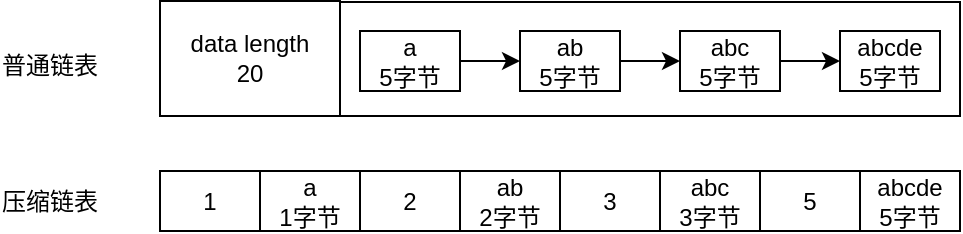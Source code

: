 <mxfile version="14.9.1" type="github">
  <diagram id="nXxsTb5pUo6OU0HRmB2k" name="第 1 页">
    <mxGraphModel dx="633" dy="225" grid="1" gridSize="10" guides="1" tooltips="1" connect="1" arrows="1" fold="1" page="1" pageScale="1" pageWidth="827" pageHeight="1169" math="0" shadow="0">
      <root>
        <mxCell id="0" />
        <mxCell id="1" parent="0" />
        <mxCell id="tvaraqb33DuimbQQaBJ7-13" value="" style="rounded=0;whiteSpace=wrap;html=1;" vertex="1" parent="1">
          <mxGeometry x="230" y="53" width="310" height="57" as="geometry" />
        </mxCell>
        <mxCell id="tvaraqb33DuimbQQaBJ7-5" style="edgeStyle=orthogonalEdgeStyle;rounded=0;orthogonalLoop=1;jettySize=auto;html=1;exitX=1;exitY=0.5;exitDx=0;exitDy=0;entryX=0;entryY=0.5;entryDx=0;entryDy=0;" edge="1" parent="1" source="tvaraqb33DuimbQQaBJ7-1" target="tvaraqb33DuimbQQaBJ7-4">
          <mxGeometry relative="1" as="geometry" />
        </mxCell>
        <mxCell id="tvaraqb33DuimbQQaBJ7-1" value="a&lt;br&gt;5字节" style="rounded=0;whiteSpace=wrap;html=1;" vertex="1" parent="1">
          <mxGeometry x="240" y="67.5" width="50" height="30" as="geometry" />
        </mxCell>
        <mxCell id="tvaraqb33DuimbQQaBJ7-7" style="edgeStyle=orthogonalEdgeStyle;rounded=0;orthogonalLoop=1;jettySize=auto;html=1;exitX=1;exitY=0.5;exitDx=0;exitDy=0;" edge="1" parent="1" source="tvaraqb33DuimbQQaBJ7-4" target="tvaraqb33DuimbQQaBJ7-6">
          <mxGeometry relative="1" as="geometry" />
        </mxCell>
        <mxCell id="tvaraqb33DuimbQQaBJ7-4" value="ab&lt;br&gt;5字节" style="rounded=0;whiteSpace=wrap;html=1;" vertex="1" parent="1">
          <mxGeometry x="320" y="67.5" width="50" height="30" as="geometry" />
        </mxCell>
        <mxCell id="tvaraqb33DuimbQQaBJ7-9" style="edgeStyle=orthogonalEdgeStyle;rounded=0;orthogonalLoop=1;jettySize=auto;html=1;exitX=1;exitY=0.5;exitDx=0;exitDy=0;entryX=0;entryY=0.5;entryDx=0;entryDy=0;" edge="1" parent="1" source="tvaraqb33DuimbQQaBJ7-6" target="tvaraqb33DuimbQQaBJ7-8">
          <mxGeometry relative="1" as="geometry" />
        </mxCell>
        <mxCell id="tvaraqb33DuimbQQaBJ7-6" value="abc&lt;br&gt;5字节" style="rounded=0;whiteSpace=wrap;html=1;" vertex="1" parent="1">
          <mxGeometry x="400" y="67.5" width="50" height="30" as="geometry" />
        </mxCell>
        <mxCell id="tvaraqb33DuimbQQaBJ7-8" value="abcde&lt;br&gt;5字节" style="rounded=0;whiteSpace=wrap;html=1;" vertex="1" parent="1">
          <mxGeometry x="480" y="67.5" width="50" height="30" as="geometry" />
        </mxCell>
        <mxCell id="tvaraqb33DuimbQQaBJ7-10" value="普通链表" style="text;html=1;strokeColor=none;fillColor=none;align=center;verticalAlign=middle;whiteSpace=wrap;rounded=0;" vertex="1" parent="1">
          <mxGeometry x="60" y="72.5" width="50" height="25" as="geometry" />
        </mxCell>
        <mxCell id="tvaraqb33DuimbQQaBJ7-11" value="压缩链表" style="text;html=1;strokeColor=none;fillColor=none;align=center;verticalAlign=middle;whiteSpace=wrap;rounded=0;" vertex="1" parent="1">
          <mxGeometry x="60" y="140" width="50" height="25" as="geometry" />
        </mxCell>
        <mxCell id="tvaraqb33DuimbQQaBJ7-14" value="data length&lt;br&gt;20" style="rounded=0;whiteSpace=wrap;html=1;" vertex="1" parent="1">
          <mxGeometry x="140" y="52.5" width="90" height="57.5" as="geometry" />
        </mxCell>
        <mxCell id="tvaraqb33DuimbQQaBJ7-15" value="1" style="rounded=0;whiteSpace=wrap;html=1;" vertex="1" parent="1">
          <mxGeometry x="140" y="137.5" width="50" height="30" as="geometry" />
        </mxCell>
        <mxCell id="tvaraqb33DuimbQQaBJ7-16" value="a&lt;br&gt;1字节" style="rounded=0;whiteSpace=wrap;html=1;" vertex="1" parent="1">
          <mxGeometry x="190" y="137.5" width="50" height="30" as="geometry" />
        </mxCell>
        <mxCell id="tvaraqb33DuimbQQaBJ7-17" value="2" style="rounded=0;whiteSpace=wrap;html=1;" vertex="1" parent="1">
          <mxGeometry x="240" y="137.5" width="50" height="30" as="geometry" />
        </mxCell>
        <mxCell id="tvaraqb33DuimbQQaBJ7-18" value="ab&lt;br&gt;2字节" style="rounded=0;whiteSpace=wrap;html=1;" vertex="1" parent="1">
          <mxGeometry x="290" y="137.5" width="50" height="30" as="geometry" />
        </mxCell>
        <mxCell id="tvaraqb33DuimbQQaBJ7-19" value="3" style="rounded=0;whiteSpace=wrap;html=1;" vertex="1" parent="1">
          <mxGeometry x="340" y="137.5" width="50" height="30" as="geometry" />
        </mxCell>
        <mxCell id="tvaraqb33DuimbQQaBJ7-20" value="abc&lt;br&gt;3字节" style="rounded=0;whiteSpace=wrap;html=1;" vertex="1" parent="1">
          <mxGeometry x="390" y="137.5" width="50" height="30" as="geometry" />
        </mxCell>
        <mxCell id="tvaraqb33DuimbQQaBJ7-21" value="5" style="rounded=0;whiteSpace=wrap;html=1;" vertex="1" parent="1">
          <mxGeometry x="440" y="137.5" width="50" height="30" as="geometry" />
        </mxCell>
        <mxCell id="tvaraqb33DuimbQQaBJ7-22" value="abcde&lt;br&gt;5字节" style="rounded=0;whiteSpace=wrap;html=1;" vertex="1" parent="1">
          <mxGeometry x="490" y="137.5" width="50" height="30" as="geometry" />
        </mxCell>
      </root>
    </mxGraphModel>
  </diagram>
</mxfile>
